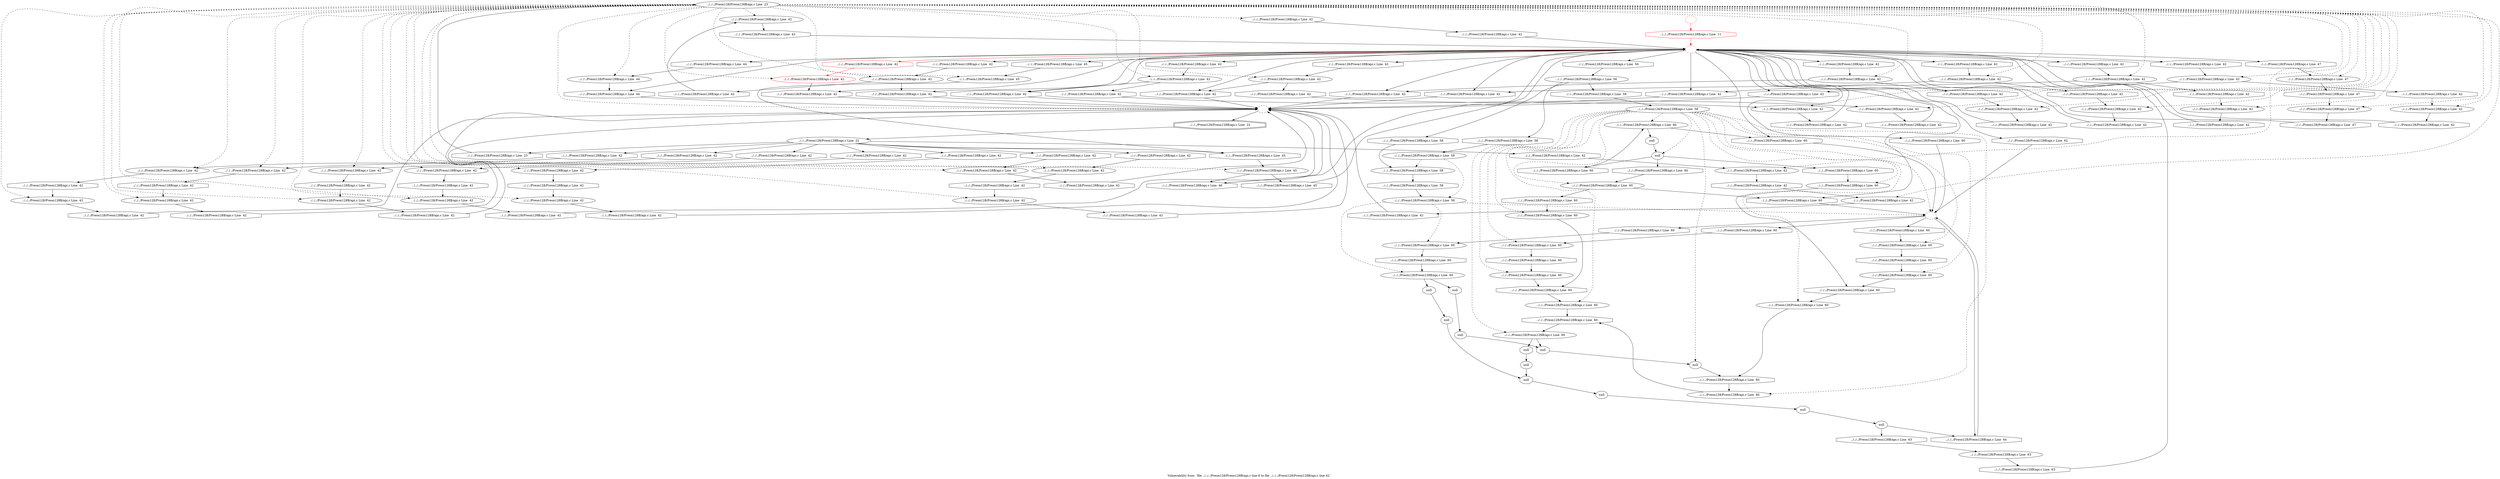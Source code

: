 digraph "Vulnerability from 'file ../../../Preon128/Preon128B/api.c line 8 to file ../../../Preon128/Preon128B/api.c line 42 '  "{
label="Vulnerability from  'file ../../../Preon128/Preon128B/api.c line 8 to file ../../../Preon128/Preon128B/api.c line 42 ' ";
node_490[shape=ellipse,style=solid,label="../../../Preon128/Preon128B/api.c Line  23"]
node_506[shape=ellipse,style=solid,label="../../../Preon128/Preon128B/api.c Line  42"]
"node_490"->"node_506" [style=dashed]
node_511[shape=ellipse,style=solid,label="../../../Preon128/Preon128B/api.c Line  42"]
"node_490"->"node_511" [style=dashed]
node_513[shape=ellipse,style=solid,label="../../../Preon128/Preon128B/api.c Line  42"]
"node_490"->"node_513" [style=dashed]
node_515[shape=ellipse,style=solid,label="../../../Preon128/Preon128B/api.c Line  42"]
"node_490"->"node_515" [style=dashed]
node_517[shape=ellipse,style=solid,label="../../../Preon128/Preon128B/api.c Line  42"]
"node_490"->"node_517" [style=dashed]
node_522[shape=ellipse,style=solid,label="../../../Preon128/Preon128B/api.c Line  42"]
"node_490"->"node_522" [style=dashed]
node_524[shape=ellipse,style=solid,label="../../../Preon128/Preon128B/api.c Line  42"]
"node_490"->"node_524" [style=dashed]
node_527[shape=ellipse,style=solid,label="../../../Preon128/Preon128B/api.c Line  42"]
"node_490"->"node_527" [style=dashed]
node_487[shape=ellipse,style=dashed,label=""]
"node_490"->"node_487" [style=dashed]
node_558[shape=ellipse,style=solid,label="../../../Preon128/Preon128B/api.c Line  42"]
"node_490"->"node_558" [style=dashed]
node_560[shape=ellipse,style=solid,label="../../../Preon128/Preon128B/api.c Line  42"]
"node_490"->"node_560" [style=dashed]
node_562[shape=ellipse,style=solid,label="../../../Preon128/Preon128B/api.c Line  42"]
"node_490"->"node_562" [style=dashed]
node_567[shape=ellipse,style=solid,label="../../../Preon128/Preon128B/api.c Line  42"]
"node_490"->"node_567" [style=dashed]
node_569[shape=ellipse,style=solid,label="../../../Preon128/Preon128B/api.c Line  42"]
"node_490"->"node_569" [style=dashed]
node_571[shape=ellipse,style=solid,label="../../../Preon128/Preon128B/api.c Line  42"]
"node_490"->"node_571" [style=dashed]
node_573[shape=ellipse,style=solid,label="../../../Preon128/Preon128B/api.c Line  42"]
"node_490"->"node_573" [style=dashed]
node_578[shape=ellipse,style=solid,label="../../../Preon128/Preon128B/api.c Line  44"]
"node_490"->"node_578" [style=dashed]
node_581[shape=ellipse,style=solid,label="../../../Preon128/Preon128B/api.c Line  45"]
"node_490"->"node_581" [style=dashed]
node_583[shape=ellipse,style=solid,label="../../../Preon128/Preon128B/api.c Line  45"]
"node_490"->"node_583" [style=dashed]
node_587[shape=ellipse,style=solid,label="../../../Preon128/Preon128B/api.c Line  47"]
"node_490"->"node_587" [style=dashed]
node_589[shape=ellipse,style=solid,label="../../../Preon128/Preon128B/api.c Line  47"]
"node_490"->"node_589" [style=dashed]
node_529[shape=ellipse,style=solid,label="../../../Preon128/Preon128B/api.c Line  42"]
"node_490"->"node_529" [style=dashed]
node_534[shape=ellipse,style=solid,label="../../../Preon128/Preon128B/api.c Line  42"]
"node_490"->"node_534" [style=dashed]
node_536[shape=ellipse,style=solid,label="../../../Preon128/Preon128B/api.c Line  42"]
"node_490"->"node_536" [style=dashed]
node_538[shape=ellipse,style=solid,label="../../../Preon128/Preon128B/api.c Line  42"]
"node_490"->"node_538" [style=dashed]
node_540[shape=ellipse,style=solid,label="../../../Preon128/Preon128B/api.c Line  42"]
"node_490"->"node_540" [style=dashed]
node_545[shape=ellipse,style=solid,label="../../../Preon128/Preon128B/api.c Line  42"]
"node_490"->"node_545" [style=dashed]
node_547[shape=ellipse,style=solid,label="../../../Preon128/Preon128B/api.c Line  42"]
"node_490"->"node_547" [style=dashed]
node_549[shape=ellipse,style=solid,label="../../../Preon128/Preon128B/api.c Line  42"]
"node_490"->"node_549" [style=dashed]
node_551[shape=ellipse,style=solid,label="../../../Preon128/Preon128B/api.c Line  42"]
"node_490"->"node_551" [style=dashed]
node_556[shape=ellipse,style=solid,label="../../../Preon128/Preon128B/api.c Line  42"]
"node_490"->"node_556" [style=dashed]
node_492[shape=ellipse,style=solid,label="../../../Preon128/Preon128B/api.c Line  42"]
"node_490"->"node_492" [style=dashed]
node_494[shape=ellipse,style=solid,label="../../../Preon128/Preon128B/api.c Line  42", color=red]
"node_490"->"node_494" [style=dashed]
node_496[shape=ellipse,style=solid,label="../../../Preon128/Preon128B/api.c Line  42"]
"node_490"->"node_496" [style=dashed]
node_500[shape=ellipse,style=solid,label="../../../Preon128/Preon128B/api.c Line  42"]
"node_490"->"node_500" [style=dashed]
node_502[shape=ellipse,style=solid,label="../../../Preon128/Preon128B/api.c Line  42"]
"node_490"->"node_502" [style=dashed]
node_504[shape=ellipse,style=solid,label="../../../Preon128/Preon128B/api.c Line  42"]
"node_490"->"node_504" [style=dashed]
node_508[shape=octagon,style=solid,label="../../../Preon128/Preon128B/api.c Line  42"]
"node_506"->"node_508"
node_507[shape=octagon,style=solid,label="../../../Preon128/Preon128B/api.c Line  42"]
"node_507"->"node_506"
node_485[shape=ellipse,style=dashed,label="", color=red]
"node_508"->"node_485"
node_509[shape=octagon,style=solid,label="../../../Preon128/Preon128B/api.c Line  42"]
"node_509"->"node_487"
node_510[shape=octagon,style=solid,label="../../../Preon128/Preon128B/api.c Line  42"]
"node_510"->"node_487"
node_514[shape=octagon,style=solid,label="../../../Preon128/Preon128B/api.c Line  42"]
"node_511"->"node_514"
node_512[shape=octagon,style=solid,label="../../../Preon128/Preon128B/api.c Line  42"]
"node_512"->"node_511"
node_521[shape=octagon,style=solid,label="../../../Preon128/Preon128B/api.c Line  42"]
"node_513"->"node_521"
"node_514"->"node_513"
node_518[shape=octagon,style=solid,label="../../../Preon128/Preon128B/api.c Line  42"]
"node_515"->"node_518"
node_520[shape=octagon,style=solid,label="../../../Preon128/Preon128B/api.c Line  42"]
"node_515"->"node_520"
node_516[shape=octagon,style=solid,label="../../../Preon128/Preon128B/api.c Line  42"]
"node_516"->"node_515"
node_519[shape=octagon,style=solid,label="../../../Preon128/Preon128B/api.c Line  42"]
"node_517"->"node_519"
"node_518"->"node_517"
"node_519"->"node_485"
"node_520"->"node_487"
"node_521"->"node_487"
node_525[shape=octagon,style=solid,label="../../../Preon128/Preon128B/api.c Line  42"]
"node_522"->"node_525"
node_523[shape=octagon,style=solid,label="../../../Preon128/Preon128B/api.c Line  42"]
"node_523"->"node_522"
node_533[shape=octagon,style=solid,label="../../../Preon128/Preon128B/api.c Line  42"]
"node_524"->"node_533"
"node_525"->"node_524"
node_526[shape=octagon,style=solid,label="../../../Preon128/Preon128B/api.c Line  47"]
"node_526"->"node_485"
node_530[shape=octagon,style=solid,label="../../../Preon128/Preon128B/api.c Line  42"]
"node_527"->"node_530"
node_532[shape=octagon,style=solid,label="../../../Preon128/Preon128B/api.c Line  42"]
"node_527"->"node_532"
node_528[shape=octagon,style=solid,label="../../../Preon128/Preon128B/api.c Line  42"]
"node_528"->"node_527"
node_489[shape=doubleoctagon,style=solid,label="../../../Preon128/Preon128B/api.c Line  22"]
node_488[shape=ellipse,style=solid,label="../../../Preon128/Preon128B/api.c Line  22"]
"node_489"->"node_488"
"node_488"->"node_512"
"node_488"->"node_523"
node_568[shape=octagon,style=solid,label="../../../Preon128/Preon128B/api.c Line  42"]
"node_488"->"node_568"
node_584[shape=octagon,style=solid,label="../../../Preon128/Preon128B/api.c Line  45"]
"node_488"->"node_584"
node_491[shape=octagon,style=solid,label="../../../Preon128/Preon128B/api.c Line  23"]
"node_488"->"node_491"
node_535[shape=octagon,style=solid,label="../../../Preon128/Preon128B/api.c Line  42"]
"node_488"->"node_535"
node_546[shape=octagon,style=solid,label="../../../Preon128/Preon128B/api.c Line  42"]
"node_488"->"node_546"
node_557[shape=octagon,style=solid,label="../../../Preon128/Preon128B/api.c Line  42"]
"node_488"->"node_557"
node_493[shape=octagon,style=solid,label="../../../Preon128/Preon128B/api.c Line  42"]
"node_488"->"node_493"
node_501[shape=octagon,style=solid,label="../../../Preon128/Preon128B/api.c Line  42"]
"node_488"->"node_501"
"node_487"->"node_489"
node_486[shape=octagon,style=solid,label="../../../Preon128/Preon128B/api.c Line  11", color=red]
"node_486"->"node_485" [color=red]
"node_485"->"node_509"
"node_485"->"node_516"
"node_485"->"node_520"
"node_485"->"node_528"
node_621[shape=octagon,style=solid,label="../../../Preon128/Preon128B/api.c Line  60"]
"node_485"->"node_621"
node_638[shape=octagon,style=solid,label="../../../Preon128/Preon128B/api.c Line  60"]
"node_485"->"node_638"
node_647[shape=octagon,style=solid,label="../../../Preon128/Preon128B/api.c Line  62"]
"node_485"->"node_647"
node_561[shape=octagon,style=solid,label="../../../Preon128/Preon128B/api.c Line  42"]
"node_485"->"node_561"
node_565[shape=octagon,style=solid,label="../../../Preon128/Preon128B/api.c Line  42"]
"node_485"->"node_565"
node_572[shape=octagon,style=solid,label="../../../Preon128/Preon128B/api.c Line  42"]
"node_485"->"node_572"
node_576[shape=octagon,style=solid,label="../../../Preon128/Preon128B/api.c Line  42"]
"node_485"->"node_576"
node_579[shape=octagon,style=solid,label="../../../Preon128/Preon128B/api.c Line  44"]
"node_485"->"node_579"
node_580[shape=octagon,style=solid,label="../../../Preon128/Preon128B/api.c Line  44"]
"node_485"->"node_580"
node_582[shape=octagon,style=solid,label="../../../Preon128/Preon128B/api.c Line  45"]
"node_485"->"node_582"
node_586[shape=octagon,style=solid,label="../../../Preon128/Preon128B/api.c Line  46"]
"node_485"->"node_586"
node_588[shape=octagon,style=solid,label="../../../Preon128/Preon128B/api.c Line  47"]
"node_485"->"node_588"
node_592[shape=octagon,style=solid,label="../../../Preon128/Preon128B/api.c Line  56"]
"node_485"->"node_592"
node_600[shape=octagon,style=solid,label="../../../Preon128/Preon128B/api.c Line  60"]
"node_485"->"node_600"
"node_485"->"node_532"
node_539[shape=octagon,style=solid,label="../../../Preon128/Preon128B/api.c Line  42"]
"node_485"->"node_539"
node_543[shape=octagon,style=solid,label="../../../Preon128/Preon128B/api.c Line  42"]
"node_485"->"node_543"
node_550[shape=octagon,style=solid,label="../../../Preon128/Preon128B/api.c Line  42"]
"node_485"->"node_550"
node_554[shape=octagon,style=solid,label="../../../Preon128/Preon128B/api.c Line  42"]
"node_485"->"node_554"
node_495[shape=octagon,style=solid,label="../../../Preon128/Preon128B/api.c Line  42", color=red]
"node_485"->"node_495" [color=red]
node_498[shape=octagon,style=solid,label="../../../Preon128/Preon128B/api.c Line  42"]
"node_485"->"node_498"
node_505[shape=octagon,style=solid,label="../../../Preon128/Preon128B/api.c Line  42"]
"node_485"->"node_505"
node_484[shape=ellipse,style=dashed,label="", color=red]
"node_484"->"node_486" [color=red]
node_608[shape=octagon,style=solid,label="null"]
node_607[shape=ellipse,style=solid,label="null"]
"node_608"->"node_607"
node_609[shape=ellipse,style=solid,label="../../../Preon128/Preon128B/api.c Line  58"]
node_613[shape=ellipse,style=solid,label="../../../Preon128/Preon128B/api.c Line  60"]
"node_609"->"node_613" [style=dashed]
node_615[shape=ellipse,style=solid,label="../../../Preon128/Preon128B/api.c Line  60"]
"node_609"->"node_615" [style=dashed]
node_617[shape=ellipse,style=solid,label="../../../Preon128/Preon128B/api.c Line  60"]
"node_609"->"node_617" [style=dashed]
node_619[shape=ellipse,style=solid,label="../../../Preon128/Preon128B/api.c Line  60"]
"node_609"->"node_619" [style=dashed]
node_622[shape=ellipse,style=solid,label="../../../Preon128/Preon128B/api.c Line  60"]
"node_609"->"node_622" [style=dashed]
node_624[shape=ellipse,style=solid,label="null"]
"node_609"->"node_624" [style=dashed]
node_626[shape=ellipse,style=solid,label="../../../Preon128/Preon128B/api.c Line  60"]
"node_609"->"node_626" [style=dashed]
node_628[shape=ellipse,style=solid,label="../../../Preon128/Preon128B/api.c Line  60"]
"node_609"->"node_628" [style=dashed]
node_630[shape=ellipse,style=solid,label="../../../Preon128/Preon128B/api.c Line  60"]
"node_609"->"node_630" [style=dashed]
node_632[shape=ellipse,style=solid,label="../../../Preon128/Preon128B/api.c Line  60"]
"node_609"->"node_632" [style=dashed]
node_634[shape=ellipse,style=solid,label="../../../Preon128/Preon128B/api.c Line  60"]
"node_609"->"node_634" [style=dashed]
node_636[shape=ellipse,style=solid,label="../../../Preon128/Preon128B/api.c Line  60"]
"node_609"->"node_636" [style=dashed]
node_639[shape=ellipse,style=solid,label="../../../Preon128/Preon128B/api.c Line  60"]
"node_609"->"node_639" [style=dashed]
node_641[shape=ellipse,style=solid,label="null"]
"node_609"->"node_641" [style=dashed]
node_599[shape=ellipse,style=dashed,label=""]
"node_609"->"node_599" [style=dashed]
node_610[shape=octagon,style=solid,label="../../../Preon128/Preon128B/api.c Line  58"]
"node_610"->"node_609"
node_611[shape=ellipse,style=solid,label="null"]
node_644[shape=octagon,style=solid,label="null"]
"node_611"->"node_644"
node_612[shape=octagon,style=solid,label="null"]
"node_612"->"node_611"
"node_613"->"node_612"
node_642[shape=octagon,style=solid,label="null"]
"node_613"->"node_642"
node_614[shape=octagon,style=solid,label="../../../Preon128/Preon128B/api.c Line  60"]
"node_614"->"node_613"
"node_615"->"node_614"
node_616[shape=octagon,style=solid,label="../../../Preon128/Preon128B/api.c Line  60"]
"node_616"->"node_615"
"node_617"->"node_616"
node_618[shape=octagon,style=solid,label="../../../Preon128/Preon128B/api.c Line  60"]
"node_618"->"node_617"
"node_619"->"node_618"
node_620[shape=octagon,style=solid,label="../../../Preon128/Preon128B/api.c Line  60"]
"node_620"->"node_619"
"node_621"->"node_599"
"node_622"->"node_621"
node_625[shape=octagon,style=solid,label="null"]
"node_622"->"node_625"
node_623[shape=octagon,style=solid,label="../../../Preon128/Preon128B/api.c Line  60"]
"node_623"->"node_622"
"node_624"->"node_623"
node_629[shape=octagon,style=solid,label="../../../Preon128/Preon128B/api.c Line  60"]
"node_624"->"node_629"
node_640[shape=octagon,style=solid,label="../../../Preon128/Preon128B/api.c Line  60"]
"node_624"->"node_640"
"node_625"->"node_624"
"node_626"->"node_616"
node_627[shape=octagon,style=solid,label="../../../Preon128/Preon128B/api.c Line  60"]
"node_627"->"node_626"
"node_628"->"node_627"
"node_628"->"node_638"
"node_629"->"node_628"
"node_630"->"node_614"
node_631[shape=octagon,style=solid,label="../../../Preon128/Preon128B/api.c Line  60"]
"node_631"->"node_630"
"node_632"->"node_631"
node_633[shape=octagon,style=solid,label="../../../Preon128/Preon128B/api.c Line  60"]
"node_633"->"node_632"
"node_634"->"node_633"
node_635[shape=octagon,style=solid,label="../../../Preon128/Preon128B/api.c Line  60"]
"node_635"->"node_634"
"node_636"->"node_635"
node_637[shape=octagon,style=solid,label="../../../Preon128/Preon128B/api.c Line  60"]
"node_637"->"node_636"
"node_638"->"node_599"
"node_639"->"node_633"
"node_640"->"node_639"
"node_641"->"node_631"
"node_642"->"node_641"
node_643[shape=ellipse,style=solid,label="null"]
node_646[shape=octagon,style=solid,label="null"]
"node_643"->"node_646"
"node_644"->"node_643"
node_645[shape=ellipse,style=solid,label="null"]
node_649[shape=octagon,style=solid,label="../../../Preon128/Preon128B/api.c Line  63"]
"node_645"->"node_649"
node_651[shape=octagon,style=solid,label="../../../Preon128/Preon128B/api.c Line  64"]
"node_645"->"node_651"
"node_646"->"node_645"
"node_647"->"node_599"
node_648[shape=ellipse,style=solid,label="../../../Preon128/Preon128B/api.c Line  63"]
node_650[shape=octagon,style=solid,label="../../../Preon128/Preon128B/api.c Line  63"]
"node_648"->"node_650"
"node_649"->"node_648"
"node_650"->"node_485"
"node_651"->"node_599"
node_566[shape=octagon,style=solid,label="../../../Preon128/Preon128B/api.c Line  42"]
"node_558"->"node_566"
node_559[shape=octagon,style=solid,label="../../../Preon128/Preon128B/api.c Line  42"]
"node_559"->"node_558"
node_563[shape=octagon,style=solid,label="../../../Preon128/Preon128B/api.c Line  42"]
"node_560"->"node_563"
"node_560"->"node_565"
"node_561"->"node_560"
node_564[shape=octagon,style=solid,label="../../../Preon128/Preon128B/api.c Line  42"]
"node_562"->"node_564"
"node_563"->"node_562"
"node_564"->"node_485"
"node_565"->"node_487"
"node_566"->"node_487"
node_570[shape=octagon,style=solid,label="../../../Preon128/Preon128B/api.c Line  42"]
"node_567"->"node_570"
"node_568"->"node_567"
node_577[shape=octagon,style=solid,label="../../../Preon128/Preon128B/api.c Line  42"]
"node_569"->"node_577"
"node_570"->"node_569"
node_574[shape=octagon,style=solid,label="../../../Preon128/Preon128B/api.c Line  42"]
"node_571"->"node_574"
"node_571"->"node_576"
"node_572"->"node_571"
node_575[shape=octagon,style=solid,label="../../../Preon128/Preon128B/api.c Line  42"]
"node_573"->"node_575"
"node_574"->"node_573"
"node_575"->"node_485"
"node_576"->"node_487"
"node_577"->"node_487"
"node_578"->"node_580"
"node_579"->"node_578"
"node_580"->"node_487"
"node_581"->"node_584"
"node_582"->"node_581"
node_585[shape=octagon,style=solid,label="../../../Preon128/Preon128B/api.c Line  45"]
"node_583"->"node_585"
"node_583"->"node_586"
"node_584"->"node_583"
"node_585"->"node_485"
"node_586"->"node_487"
node_590[shape=octagon,style=solid,label="../../../Preon128/Preon128B/api.c Line  47"]
"node_587"->"node_590"
"node_588"->"node_587"
"node_589"->"node_526"
"node_590"->"node_589"
node_591[shape=ellipse,style=solid,label="../../../Preon128/Preon128B/api.c Line  56"]
"node_591"->"node_610"
node_594[shape=octagon,style=solid,label="../../../Preon128/Preon128B/api.c Line  58"]
"node_591"->"node_594"
node_596[shape=octagon,style=solid,label="../../../Preon128/Preon128B/api.c Line  58"]
"node_591"->"node_596"
"node_592"->"node_591"
node_593[shape=ellipse,style=solid,label="../../../Preon128/Preon128B/api.c Line  58"]
node_595[shape=ellipse,style=solid,label="../../../Preon128/Preon128B/api.c Line  58"]
"node_593"->"node_595" [style=dashed]
node_597[shape=ellipse,style=solid,label="../../../Preon128/Preon128B/api.c Line  58"]
"node_593"->"node_597" [style=dashed]
"node_594"->"node_593"
node_598[shape=octagon,style=solid,label="../../../Preon128/Preon128B/api.c Line  58"]
"node_595"->"node_598"
"node_596"->"node_595"
"node_597"->"node_599" [style=dashed]
node_601[shape=ellipse,style=solid,label="../../../Preon128/Preon128B/api.c Line  60"]
"node_597"->"node_601" [style=dashed]
node_603[shape=ellipse,style=solid,label="../../../Preon128/Preon128B/api.c Line  60"]
"node_597"->"node_603" [style=dashed]
"node_598"->"node_597"
"node_599"->"node_620"
"node_599"->"node_637"
"node_599"->"node_651"
node_602[shape=octagon,style=solid,label="../../../Preon128/Preon128B/api.c Line  60"]
"node_599"->"node_602"
"node_600"->"node_599"
node_604[shape=octagon,style=solid,label="../../../Preon128/Preon128B/api.c Line  60"]
"node_601"->"node_604"
"node_602"->"node_601"
"node_603"->"node_608"
node_606[shape=octagon,style=solid,label="null"]
"node_603"->"node_606"
"node_604"->"node_603"
node_605[shape=ellipse,style=solid,label="null"]
"node_605"->"node_644"
"node_606"->"node_605"
"node_607"->"node_642"
"node_491"->"node_490"
node_531[shape=octagon,style=solid,label="../../../Preon128/Preon128B/api.c Line  42"]
"node_529"->"node_531"
"node_530"->"node_529"
"node_531"->"node_485"
"node_532"->"node_487"
"node_533"->"node_487"
node_537[shape=octagon,style=solid,label="../../../Preon128/Preon128B/api.c Line  42"]
"node_534"->"node_537"
"node_535"->"node_534"
node_544[shape=octagon,style=solid,label="../../../Preon128/Preon128B/api.c Line  42"]
"node_536"->"node_544"
"node_537"->"node_536"
node_541[shape=octagon,style=solid,label="../../../Preon128/Preon128B/api.c Line  42"]
"node_538"->"node_541"
"node_538"->"node_543"
"node_539"->"node_538"
node_542[shape=octagon,style=solid,label="../../../Preon128/Preon128B/api.c Line  42"]
"node_540"->"node_542"
"node_541"->"node_540"
"node_542"->"node_485"
"node_543"->"node_487"
"node_544"->"node_487"
node_548[shape=octagon,style=solid,label="../../../Preon128/Preon128B/api.c Line  42"]
"node_545"->"node_548"
"node_546"->"node_545"
node_555[shape=octagon,style=solid,label="../../../Preon128/Preon128B/api.c Line  42"]
"node_547"->"node_555"
"node_548"->"node_547"
node_552[shape=octagon,style=solid,label="../../../Preon128/Preon128B/api.c Line  42"]
"node_549"->"node_552"
"node_549"->"node_554"
"node_550"->"node_549"
node_553[shape=octagon,style=solid,label="../../../Preon128/Preon128B/api.c Line  42"]
"node_551"->"node_553"
"node_552"->"node_551"
"node_553"->"node_485"
"node_554"->"node_487"
"node_555"->"node_487"
"node_556"->"node_559"
"node_557"->"node_556"
node_499[shape=octagon,style=solid,label="../../../Preon128/Preon128B/api.c Line  42"]
"node_492"->"node_499"
"node_493"->"node_492"
"node_494"->"node_498"
"node_495"->"node_494" [color=red]
node_497[shape=octagon,style=solid,label="../../../Preon128/Preon128B/api.c Line  42"]
"node_496"->"node_497"
"node_497"->"node_485"
"node_498"->"node_487"
"node_499"->"node_487"
node_503[shape=octagon,style=solid,label="../../../Preon128/Preon128B/api.c Line  42"]
"node_500"->"node_503"
"node_501"->"node_500"
"node_502"->"node_510"
"node_503"->"node_502"
"node_504"->"node_507"
"node_504"->"node_509"
"node_505"->"node_504"
}


